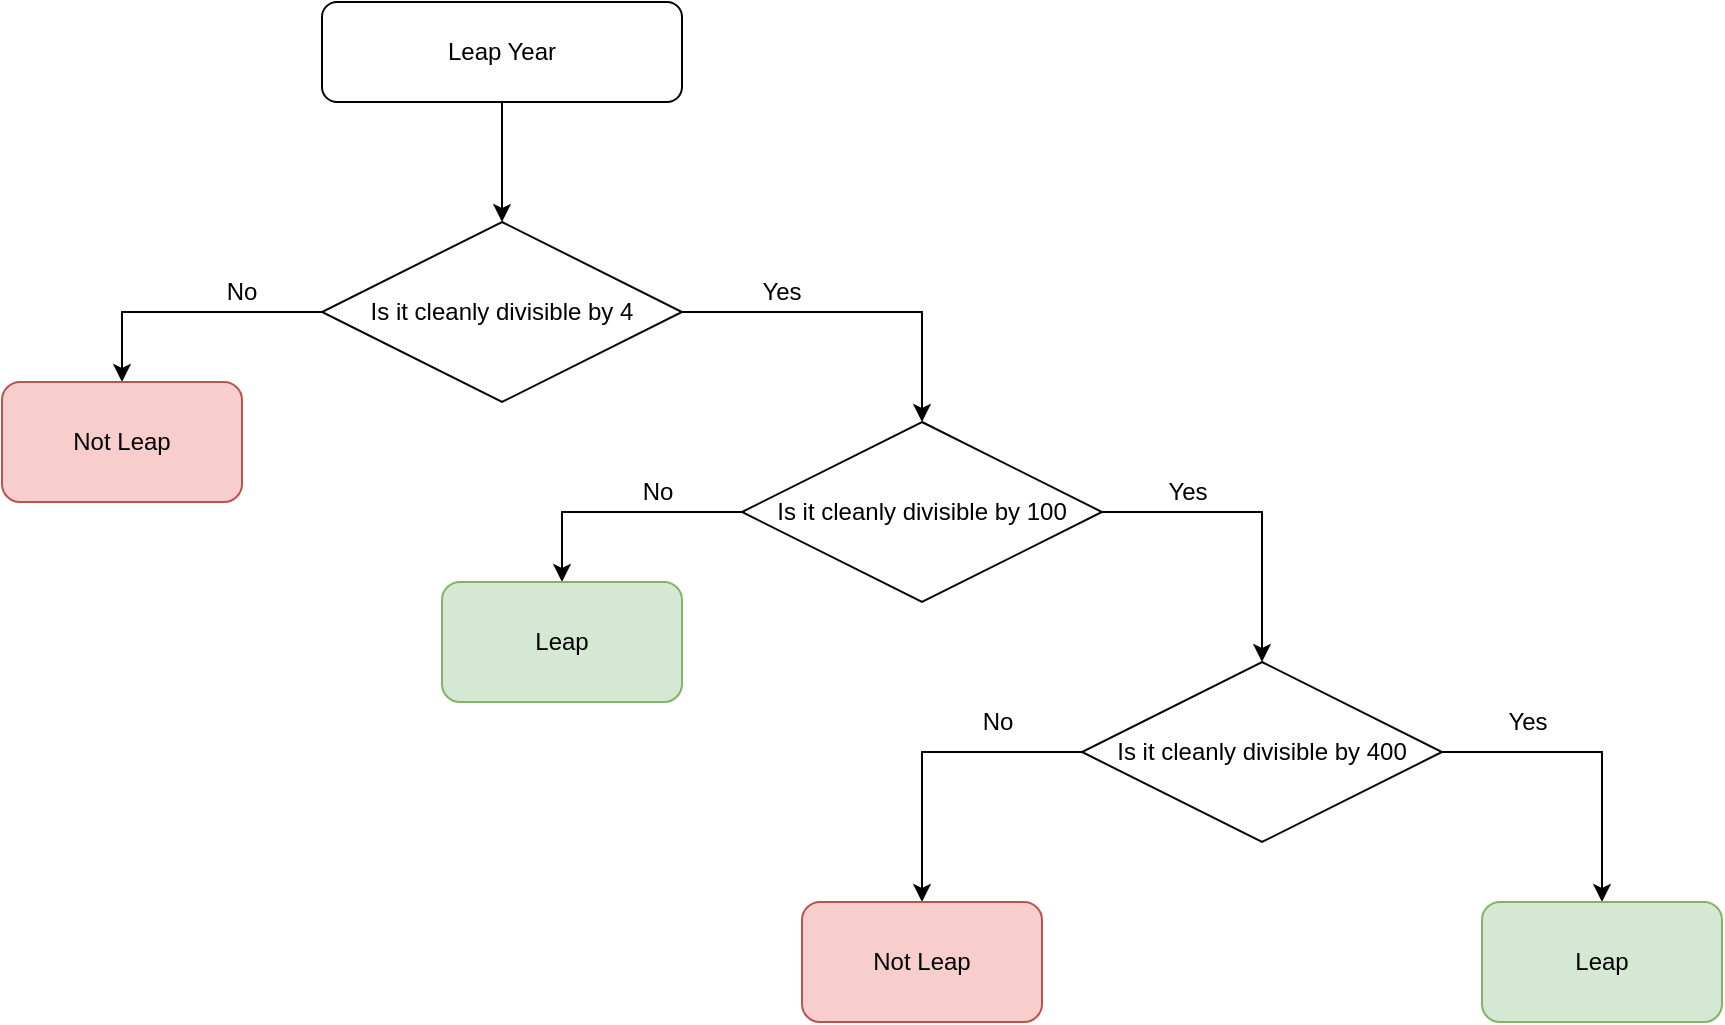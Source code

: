 <mxfile version="18.0.5" type="github">
  <diagram id="63sn48kP8qUf8l2nA22V" name="Page-1">
    <mxGraphModel dx="868" dy="482" grid="1" gridSize="10" guides="1" tooltips="1" connect="1" arrows="1" fold="1" page="1" pageScale="1" pageWidth="827" pageHeight="1169" math="0" shadow="0">
      <root>
        <mxCell id="0" />
        <mxCell id="1" parent="0" />
        <mxCell id="hfj7lm-i4268EB2-MM79-12" style="edgeStyle=orthogonalEdgeStyle;rounded=0;orthogonalLoop=1;jettySize=auto;html=1;exitX=0.5;exitY=1;exitDx=0;exitDy=0;entryX=0.5;entryY=0;entryDx=0;entryDy=0;" edge="1" parent="1" source="hfj7lm-i4268EB2-MM79-1" target="hfj7lm-i4268EB2-MM79-10">
          <mxGeometry relative="1" as="geometry" />
        </mxCell>
        <mxCell id="hfj7lm-i4268EB2-MM79-1" value="Leap Year" style="rounded=1;whiteSpace=wrap;html=1;" vertex="1" parent="1">
          <mxGeometry x="320" y="210" width="180" height="50" as="geometry" />
        </mxCell>
        <mxCell id="hfj7lm-i4268EB2-MM79-4" value="Yes" style="text;html=1;strokeColor=none;fillColor=none;align=center;verticalAlign=middle;whiteSpace=wrap;rounded=0;" vertex="1" parent="1">
          <mxGeometry x="520" y="340" width="60" height="30" as="geometry" />
        </mxCell>
        <mxCell id="hfj7lm-i4268EB2-MM79-5" value="No" style="text;html=1;strokeColor=none;fillColor=none;align=center;verticalAlign=middle;whiteSpace=wrap;rounded=0;" vertex="1" parent="1">
          <mxGeometry x="250" y="340" width="60" height="30" as="geometry" />
        </mxCell>
        <mxCell id="hfj7lm-i4268EB2-MM79-15" style="edgeStyle=orthogonalEdgeStyle;rounded=0;orthogonalLoop=1;jettySize=auto;html=1;exitX=0;exitY=0.5;exitDx=0;exitDy=0;entryX=0.5;entryY=0;entryDx=0;entryDy=0;" edge="1" parent="1" source="hfj7lm-i4268EB2-MM79-10" target="hfj7lm-i4268EB2-MM79-14">
          <mxGeometry relative="1" as="geometry" />
        </mxCell>
        <mxCell id="hfj7lm-i4268EB2-MM79-18" style="edgeStyle=orthogonalEdgeStyle;rounded=0;orthogonalLoop=1;jettySize=auto;html=1;exitX=1;exitY=0.5;exitDx=0;exitDy=0;entryX=0.5;entryY=0;entryDx=0;entryDy=0;" edge="1" parent="1" source="hfj7lm-i4268EB2-MM79-10" target="hfj7lm-i4268EB2-MM79-17">
          <mxGeometry relative="1" as="geometry" />
        </mxCell>
        <mxCell id="hfj7lm-i4268EB2-MM79-10" value="&lt;span style=&quot;&quot;&gt;Is it cleanly divisible by 4&lt;/span&gt;" style="rhombus;whiteSpace=wrap;html=1;" vertex="1" parent="1">
          <mxGeometry x="320" y="320" width="180" height="90" as="geometry" />
        </mxCell>
        <mxCell id="hfj7lm-i4268EB2-MM79-14" value="Not Leap" style="rounded=1;whiteSpace=wrap;html=1;fillColor=#f8cecc;strokeColor=#b85450;" vertex="1" parent="1">
          <mxGeometry x="160" y="400" width="120" height="60" as="geometry" />
        </mxCell>
        <mxCell id="hfj7lm-i4268EB2-MM79-22" style="edgeStyle=orthogonalEdgeStyle;rounded=0;orthogonalLoop=1;jettySize=auto;html=1;exitX=0;exitY=0.5;exitDx=0;exitDy=0;entryX=0.5;entryY=0;entryDx=0;entryDy=0;" edge="1" parent="1" source="hfj7lm-i4268EB2-MM79-17" target="hfj7lm-i4268EB2-MM79-21">
          <mxGeometry relative="1" as="geometry" />
        </mxCell>
        <mxCell id="hfj7lm-i4268EB2-MM79-24" style="edgeStyle=orthogonalEdgeStyle;rounded=0;orthogonalLoop=1;jettySize=auto;html=1;exitX=1;exitY=0.5;exitDx=0;exitDy=0;entryX=0.5;entryY=0;entryDx=0;entryDy=0;" edge="1" parent="1" source="hfj7lm-i4268EB2-MM79-17" target="hfj7lm-i4268EB2-MM79-23">
          <mxGeometry relative="1" as="geometry" />
        </mxCell>
        <mxCell id="hfj7lm-i4268EB2-MM79-17" value="&lt;span style=&quot;&quot;&gt;Is it&amp;nbsp;&lt;/span&gt;cleanly&amp;nbsp;&lt;span style=&quot;&quot;&gt;divisible by 100&lt;/span&gt;" style="rhombus;whiteSpace=wrap;html=1;" vertex="1" parent="1">
          <mxGeometry x="530" y="420" width="180" height="90" as="geometry" />
        </mxCell>
        <mxCell id="hfj7lm-i4268EB2-MM79-19" value="Yes" style="text;html=1;strokeColor=none;fillColor=none;align=center;verticalAlign=middle;whiteSpace=wrap;rounded=0;" vertex="1" parent="1">
          <mxGeometry x="722.5" y="440" width="60" height="30" as="geometry" />
        </mxCell>
        <mxCell id="hfj7lm-i4268EB2-MM79-20" value="No" style="text;html=1;strokeColor=none;fillColor=none;align=center;verticalAlign=middle;whiteSpace=wrap;rounded=0;" vertex="1" parent="1">
          <mxGeometry x="457.5" y="440" width="60" height="30" as="geometry" />
        </mxCell>
        <mxCell id="hfj7lm-i4268EB2-MM79-21" value="Leap" style="rounded=1;whiteSpace=wrap;html=1;fillColor=#d5e8d4;strokeColor=#82b366;" vertex="1" parent="1">
          <mxGeometry x="380" y="500" width="120" height="60" as="geometry" />
        </mxCell>
        <mxCell id="hfj7lm-i4268EB2-MM79-29" style="edgeStyle=orthogonalEdgeStyle;rounded=0;orthogonalLoop=1;jettySize=auto;html=1;exitX=0;exitY=0.5;exitDx=0;exitDy=0;entryX=0.5;entryY=0;entryDx=0;entryDy=0;" edge="1" parent="1" source="hfj7lm-i4268EB2-MM79-23" target="hfj7lm-i4268EB2-MM79-25">
          <mxGeometry relative="1" as="geometry" />
        </mxCell>
        <mxCell id="hfj7lm-i4268EB2-MM79-30" style="edgeStyle=orthogonalEdgeStyle;rounded=0;orthogonalLoop=1;jettySize=auto;html=1;exitX=1;exitY=0.5;exitDx=0;exitDy=0;entryX=0.5;entryY=0;entryDx=0;entryDy=0;" edge="1" parent="1" source="hfj7lm-i4268EB2-MM79-23" target="hfj7lm-i4268EB2-MM79-26">
          <mxGeometry relative="1" as="geometry" />
        </mxCell>
        <mxCell id="hfj7lm-i4268EB2-MM79-23" value="&lt;span style=&quot;&quot;&gt;Is it&amp;nbsp;&lt;/span&gt;cleanly&amp;nbsp;&lt;span style=&quot;&quot;&gt;divisible by 400&lt;/span&gt;" style="rhombus;whiteSpace=wrap;html=1;" vertex="1" parent="1">
          <mxGeometry x="700" y="540" width="180" height="90" as="geometry" />
        </mxCell>
        <mxCell id="hfj7lm-i4268EB2-MM79-25" value="Not Leap" style="rounded=1;whiteSpace=wrap;html=1;fillColor=#f8cecc;strokeColor=#b85450;" vertex="1" parent="1">
          <mxGeometry x="560" y="660" width="120" height="60" as="geometry" />
        </mxCell>
        <mxCell id="hfj7lm-i4268EB2-MM79-26" value="Leap" style="rounded=1;whiteSpace=wrap;html=1;fillColor=#d5e8d4;strokeColor=#82b366;" vertex="1" parent="1">
          <mxGeometry x="900" y="660" width="120" height="60" as="geometry" />
        </mxCell>
        <mxCell id="hfj7lm-i4268EB2-MM79-27" value="Yes" style="text;html=1;strokeColor=none;fillColor=none;align=center;verticalAlign=middle;whiteSpace=wrap;rounded=0;" vertex="1" parent="1">
          <mxGeometry x="892.5" y="555" width="60" height="30" as="geometry" />
        </mxCell>
        <mxCell id="hfj7lm-i4268EB2-MM79-28" value="No" style="text;html=1;strokeColor=none;fillColor=none;align=center;verticalAlign=middle;whiteSpace=wrap;rounded=0;" vertex="1" parent="1">
          <mxGeometry x="627.5" y="555" width="60" height="30" as="geometry" />
        </mxCell>
      </root>
    </mxGraphModel>
  </diagram>
</mxfile>
